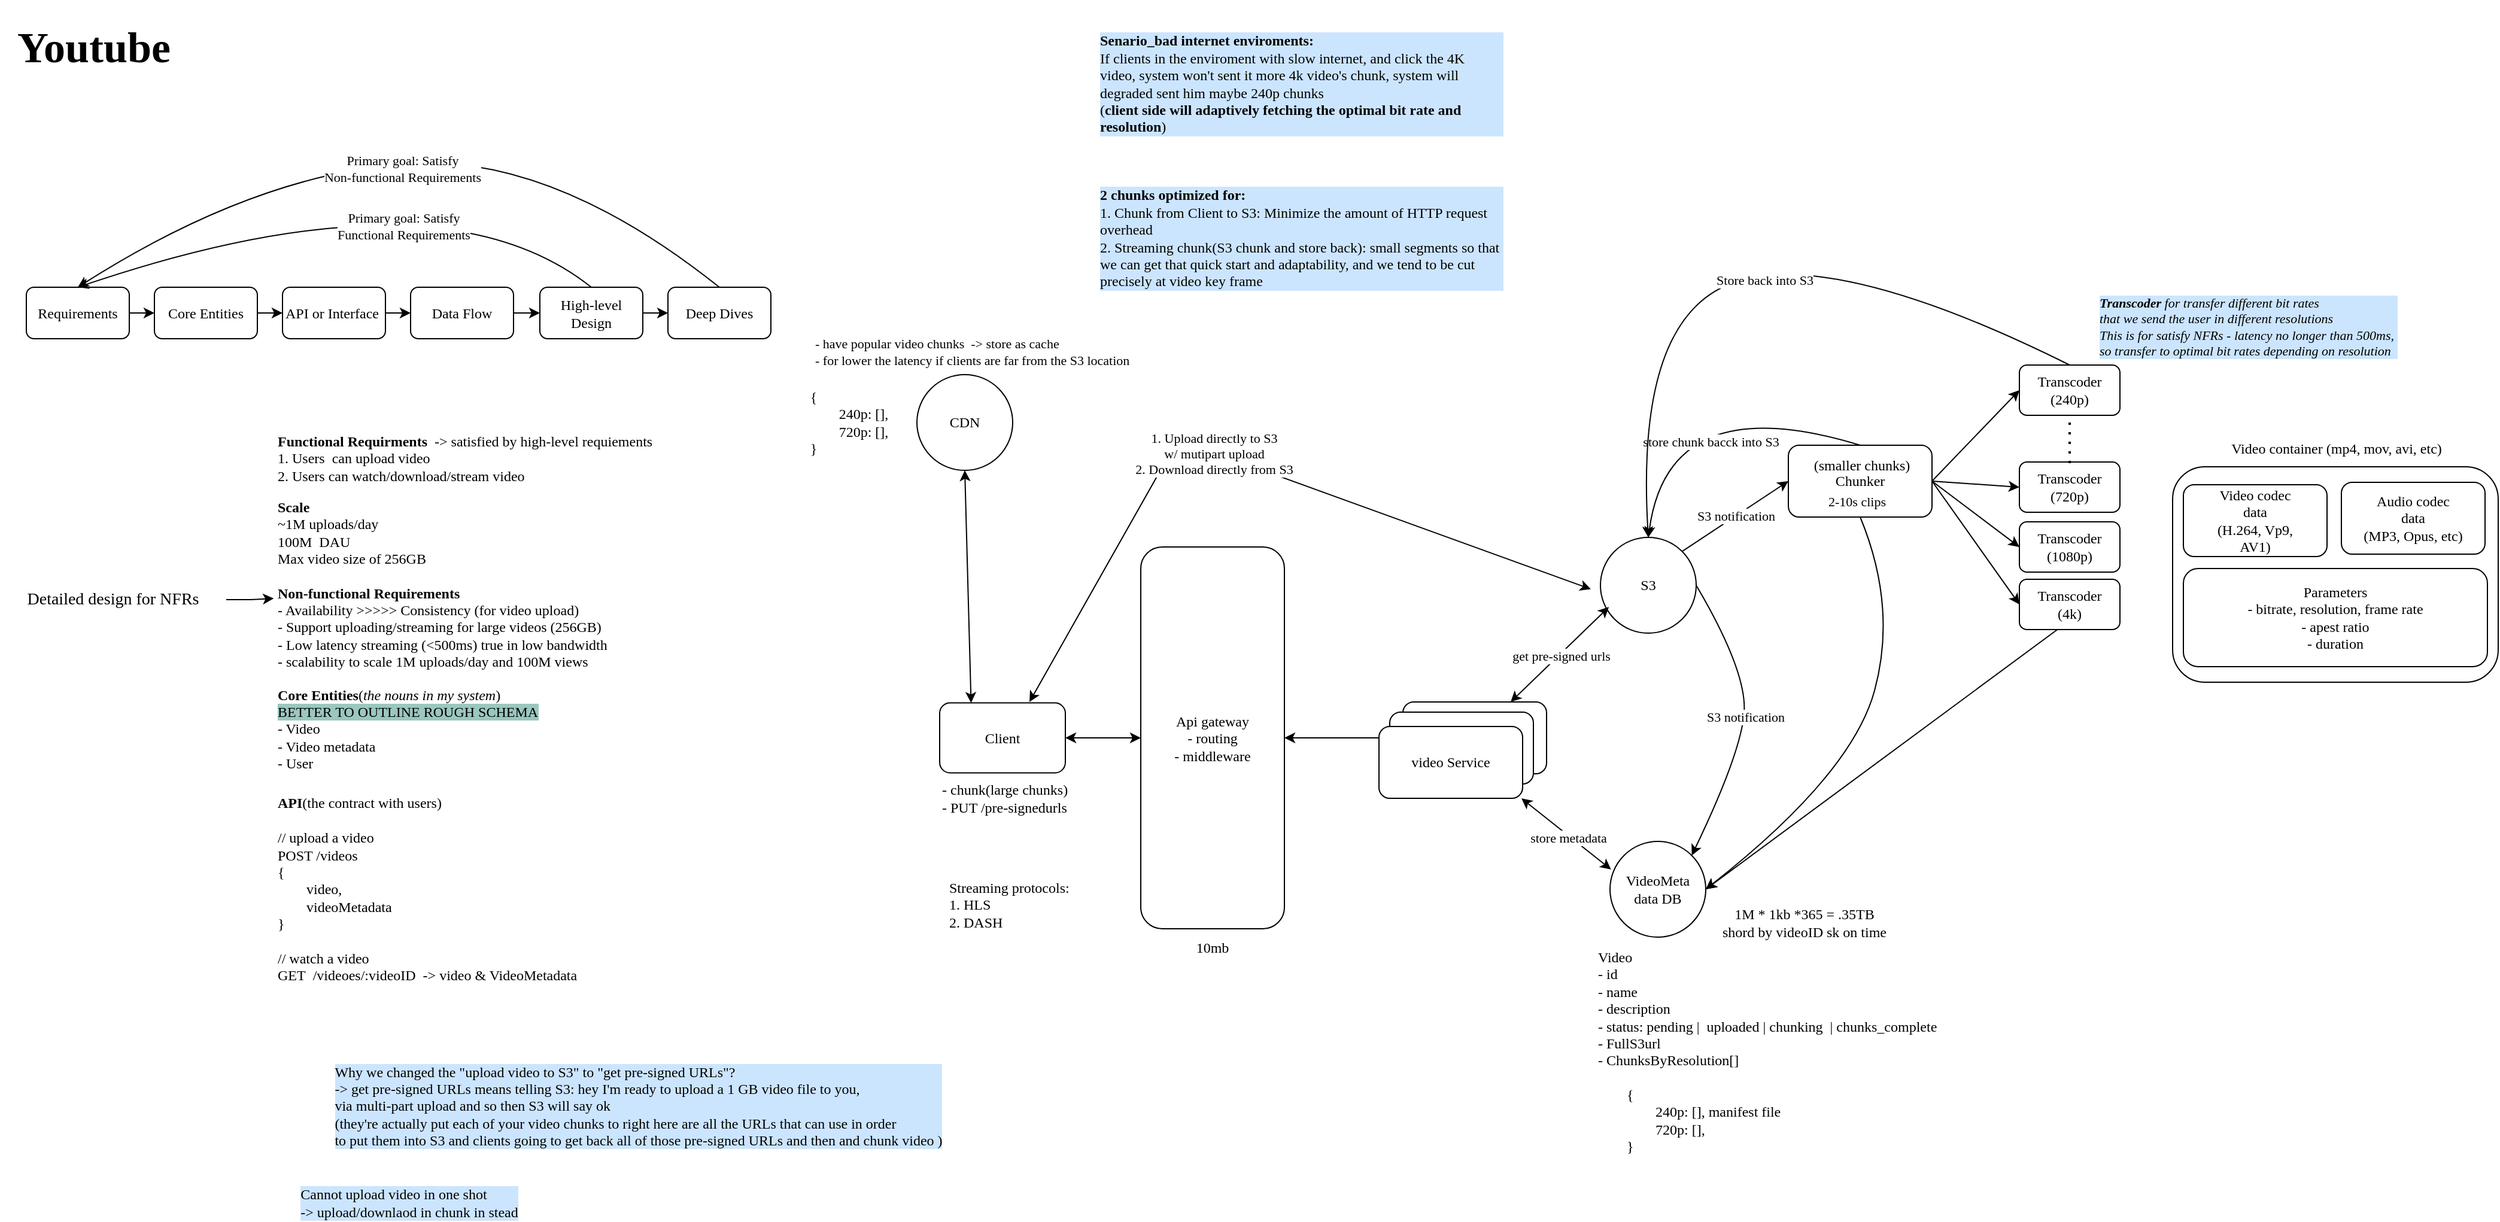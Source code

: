 <mxfile version="26.1.3">
  <diagram name="第 1 页" id="mNpb9smKbutXJM1IxSIa">
    <mxGraphModel dx="2736" dy="2244" grid="0" gridSize="10" guides="1" tooltips="1" connect="1" arrows="1" fold="1" page="1" pageScale="1" pageWidth="827" pageHeight="1169" math="0" shadow="0">
      <root>
        <mxCell id="0" />
        <mxCell id="1" parent="0" />
        <mxCell id="2z8Zo3TBHNO3D_dxmZJX-3" value="&lt;b&gt;Functional Requirments&amp;nbsp;&lt;/b&gt; -&amp;gt; satisfied by high-level requiements&lt;div&gt;1. Users&amp;nbsp; can upload video&lt;/div&gt;&lt;div&gt;2. Users can watch/download/stream video&lt;/div&gt;" style="text;html=1;align=left;verticalAlign=middle;resizable=0;points=[];autosize=1;strokeColor=none;fillColor=none;fontFamily=Comic Sans MS;" vertex="1" parent="1">
          <mxGeometry x="-232" y="16" width="370" height="55" as="geometry" />
        </mxCell>
        <mxCell id="2z8Zo3TBHNO3D_dxmZJX-4" value="&lt;div style=&quot;&quot;&gt;&lt;span style=&quot;background-color: transparent; color: light-dark(rgb(0, 0, 0), rgb(255, 255, 255));&quot;&gt;&lt;b&gt;Scale&lt;/b&gt;&lt;/span&gt;&lt;/div&gt;&lt;div style=&quot;&quot;&gt;~1M uploads/day&lt;/div&gt;&lt;div style=&quot;&quot;&gt;100M&amp;nbsp; DAU&lt;/div&gt;&lt;div&gt;Max video size of 256GB&lt;/div&gt;" style="text;html=1;align=left;verticalAlign=middle;resizable=0;points=[];autosize=1;strokeColor=none;fillColor=none;fontFamily=Comic Sans MS;" vertex="1" parent="1">
          <mxGeometry x="-232" y="71" width="158" height="70" as="geometry" />
        </mxCell>
        <mxCell id="2z8Zo3TBHNO3D_dxmZJX-5" value="&lt;b&gt;Non-functional Requirements&lt;/b&gt;&lt;div&gt;- Availability &amp;gt;&amp;gt;&amp;gt;&amp;gt;&amp;gt; Consistency (for video upload)&lt;/div&gt;&lt;div&gt;- Support uploading/streaming for large videos (256GB)&lt;/div&gt;&lt;div&gt;- Low latency streaming (&amp;lt;500ms) true in low bandwidth&lt;/div&gt;&lt;div&gt;- scalability to scale 1M uploads/day and 100M views&lt;/div&gt;" style="text;html=1;align=left;verticalAlign=middle;resizable=0;points=[];autosize=1;strokeColor=none;fillColor=none;fontFamily=Comic Sans MS;" vertex="1" parent="1">
          <mxGeometry x="-232" y="143" width="330" height="84" as="geometry" />
        </mxCell>
        <mxCell id="2z8Zo3TBHNO3D_dxmZJX-6" value="&lt;b&gt;Core Entities&lt;/b&gt;(&lt;i&gt;the nouns in my system&lt;/i&gt;)&lt;div&gt;&lt;div&gt;&lt;span style=&quot;background-color: rgb(154, 199, 191);&quot;&gt;BETTER TO OUTLINE ROUGH SCHEMA&lt;/span&gt;&lt;br&gt;&lt;div&gt;- Video&lt;/div&gt;&lt;div&gt;- Video metadata&lt;/div&gt;&lt;div&gt;- User&lt;/div&gt;&lt;/div&gt;&lt;/div&gt;" style="text;html=1;align=left;verticalAlign=middle;resizable=0;points=[];autosize=1;strokeColor=none;fillColor=none;fontFamily=Comic Sans MS;" vertex="1" parent="1">
          <mxGeometry x="-232" y="228" width="248" height="84" as="geometry" />
        </mxCell>
        <mxCell id="2z8Zo3TBHNO3D_dxmZJX-7" value="&lt;b&gt;API&lt;/b&gt;(the contract with users)&lt;div&gt;&lt;br&gt;&lt;/div&gt;&lt;div&gt;// upload a video&lt;/div&gt;&lt;div&gt;POST /videos&lt;/div&gt;&lt;div&gt;{&lt;/div&gt;&lt;div style=&quot;&quot;&gt;&lt;span style=&quot;white-space: pre;&quot;&gt;&#x9;&lt;/span&gt;video,&lt;/div&gt;&lt;div style=&quot;&quot;&gt;&lt;span style=&quot;white-space: pre;&quot;&gt;&#x9;&lt;/span&gt;videoMetadata&lt;/div&gt;&lt;div&gt;}&lt;/div&gt;&lt;div&gt;&lt;br&gt;&lt;/div&gt;&lt;div&gt;// watch a video&lt;/div&gt;&lt;div&gt;GET&amp;nbsp; /videoes/:videoID&amp;nbsp; -&amp;gt; video &amp;amp; VideoMetadata&lt;/div&gt;" style="text;html=1;align=left;verticalAlign=middle;resizable=0;points=[];autosize=1;strokeColor=none;fillColor=none;fontFamily=Comic Sans MS;" vertex="1" parent="1">
          <mxGeometry x="-232" y="319" width="300" height="170" as="geometry" />
        </mxCell>
        <mxCell id="2z8Zo3TBHNO3D_dxmZJX-8" value="Client" style="rounded=1;whiteSpace=wrap;html=1;fontFamily=Comic Sans MS;" vertex="1" parent="1">
          <mxGeometry x="323" y="248.25" width="105" height="58.5" as="geometry" />
        </mxCell>
        <mxCell id="2z8Zo3TBHNO3D_dxmZJX-9" value="Api gateway&lt;div&gt;- routing&lt;/div&gt;&lt;div&gt;- middleware&lt;/div&gt;" style="rounded=1;whiteSpace=wrap;html=1;fontFamily=Comic Sans MS;" vertex="1" parent="1">
          <mxGeometry x="491" y="118" width="120" height="319" as="geometry" />
        </mxCell>
        <mxCell id="2z8Zo3TBHNO3D_dxmZJX-10" value="video Service" style="rounded=1;whiteSpace=wrap;html=1;fontFamily=Comic Sans MS;" vertex="1" parent="1">
          <mxGeometry x="710" y="247.5" width="120" height="60" as="geometry" />
        </mxCell>
        <mxCell id="2z8Zo3TBHNO3D_dxmZJX-12" value="VideoMeta&lt;div&gt;data DB&lt;/div&gt;" style="ellipse;whiteSpace=wrap;html=1;fontFamily=Comic Sans MS;" vertex="1" parent="1">
          <mxGeometry x="883" y="364" width="80" height="80" as="geometry" />
        </mxCell>
        <mxCell id="2z8Zo3TBHNO3D_dxmZJX-13" value="S3" style="ellipse;whiteSpace=wrap;html=1;fontFamily=Comic Sans MS;" vertex="1" parent="1">
          <mxGeometry x="875" y="110" width="80" height="80" as="geometry" />
        </mxCell>
        <mxCell id="2z8Zo3TBHNO3D_dxmZJX-15" value="" style="endArrow=classic;startArrow=classic;html=1;rounded=0;entryX=0.088;entryY=0.727;entryDx=0;entryDy=0;entryPerimeter=0;exitX=0.75;exitY=0;exitDx=0;exitDy=0;fontFamily=Comic Sans MS;" edge="1" parent="1" source="2z8Zo3TBHNO3D_dxmZJX-10" target="2z8Zo3TBHNO3D_dxmZJX-13">
          <mxGeometry width="50" height="50" relative="1" as="geometry">
            <mxPoint x="820" y="229" as="sourcePoint" />
            <mxPoint x="870" y="179" as="targetPoint" />
          </mxGeometry>
        </mxCell>
        <mxCell id="2z8Zo3TBHNO3D_dxmZJX-16" value="get pre-signed urls" style="edgeLabel;html=1;align=center;verticalAlign=middle;resizable=0;points=[];fontFamily=Comic Sans MS;" vertex="1" connectable="0" parent="2z8Zo3TBHNO3D_dxmZJX-15">
          <mxGeometry x="-0.009" y="-1" relative="1" as="geometry">
            <mxPoint as="offset" />
          </mxGeometry>
        </mxCell>
        <mxCell id="2z8Zo3TBHNO3D_dxmZJX-21" value="" style="endArrow=classic;startArrow=classic;html=1;rounded=0;entryX=0;entryY=0.5;entryDx=0;entryDy=0;exitX=1;exitY=0.5;exitDx=0;exitDy=0;fontFamily=Comic Sans MS;" edge="1" parent="1" source="2z8Zo3TBHNO3D_dxmZJX-8" target="2z8Zo3TBHNO3D_dxmZJX-9">
          <mxGeometry width="50" height="50" relative="1" as="geometry">
            <mxPoint x="451" y="277" as="sourcePoint" />
            <mxPoint x="501" y="227" as="targetPoint" />
          </mxGeometry>
        </mxCell>
        <mxCell id="2z8Zo3TBHNO3D_dxmZJX-23" value="10mb" style="text;html=1;align=center;verticalAlign=middle;whiteSpace=wrap;rounded=0;fontFamily=Comic Sans MS;" vertex="1" parent="1">
          <mxGeometry x="521" y="438" width="60" height="30" as="geometry" />
        </mxCell>
        <mxCell id="2z8Zo3TBHNO3D_dxmZJX-24" value="" style="endArrow=classic;startArrow=classic;html=1;rounded=0;exitX=1;exitY=0.5;exitDx=0;exitDy=0;entryX=0;entryY=0.5;entryDx=0;entryDy=0;fontFamily=Comic Sans MS;" edge="1" parent="1" source="2z8Zo3TBHNO3D_dxmZJX-9" target="2z8Zo3TBHNO3D_dxmZJX-10">
          <mxGeometry width="50" height="50" relative="1" as="geometry">
            <mxPoint x="612" y="312" as="sourcePoint" />
            <mxPoint x="662" y="262" as="targetPoint" />
          </mxGeometry>
        </mxCell>
        <mxCell id="2z8Zo3TBHNO3D_dxmZJX-27" value="&lt;div style=&quot;text-align: left;&quot;&gt;&lt;span style=&quot;color: light-dark(rgb(0, 0, 0), rgb(255, 255, 255));&quot;&gt;Why we changed the &quot;upload video to S3&quot; to &quot;get pre-signed URLs&quot;?&lt;/span&gt;&lt;/div&gt;&lt;div style=&quot;text-align: left;&quot;&gt;&lt;span style=&quot;color: light-dark(rgb(0, 0, 0), rgb(255, 255, 255));&quot;&gt;-&amp;gt; get pre-signed URLs means telling S3: hey I&#39;m ready to upload a 1 GB video file to you,&amp;nbsp;&lt;/span&gt;&lt;/div&gt;&lt;div style=&quot;text-align: left;&quot;&gt;&lt;span style=&quot;color: light-dark(rgb(0, 0, 0), rgb(255, 255, 255));&quot;&gt;via multi-part upload and so then S3 will say ok&lt;/span&gt;&lt;/div&gt;&lt;div style=&quot;text-align: left;&quot;&gt;&lt;span style=&quot;color: light-dark(rgb(0, 0, 0), rgb(255, 255, 255));&quot;&gt;(they&#39;re actually put each of your video chunks to right here are all the URLs that can use in order&lt;/span&gt;&lt;/div&gt;&lt;div style=&quot;text-align: left;&quot;&gt;&lt;span style=&quot;color: light-dark(rgb(0, 0, 0), rgb(255, 255, 255));&quot;&gt;to put them into S3 and clients going to get back all of those pre-signed URLs and then and chunk video )&lt;/span&gt;&lt;/div&gt;" style="text;html=1;align=center;verticalAlign=middle;resizable=0;points=[];autosize=1;strokeColor=none;fillColor=none;fontFamily=Comic Sans MS;labelBackgroundColor=#CCE5FF;" vertex="1" parent="1">
          <mxGeometry x="-232" y="543" width="606" height="84" as="geometry" />
        </mxCell>
        <mxCell id="2z8Zo3TBHNO3D_dxmZJX-35" value="- chunk(large chunks)&lt;div&gt;- PUT /pre-signedurls&lt;/div&gt;" style="text;html=1;align=left;verticalAlign=middle;resizable=0;points=[];autosize=1;strokeColor=none;fillColor=none;fontFamily=Comic Sans MS;" vertex="1" parent="1">
          <mxGeometry x="323" y="307.5" width="140" height="41" as="geometry" />
        </mxCell>
        <mxCell id="2z8Zo3TBHNO3D_dxmZJX-37" value="Video&lt;div&gt;- id&lt;/div&gt;&lt;div&gt;- name&lt;/div&gt;&lt;div&gt;- description&lt;/div&gt;&lt;div&gt;- status: pending |&amp;nbsp; uploaded | chunking&amp;nbsp; | chunks_complete&lt;/div&gt;&lt;div&gt;- FullS3url&lt;/div&gt;&lt;div&gt;- ChunksByResolution[]&lt;/div&gt;&lt;div&gt;&lt;br&gt;&lt;/div&gt;&lt;div&gt;&lt;div&gt;&lt;span style=&quot;white-space-collapse: preserve;&quot;&gt;&#x9;&lt;/span&gt;{&lt;/div&gt;&lt;div&gt;&lt;span style=&quot;white-space-collapse: preserve;&quot;&gt;&#x9;&lt;/span&gt;&lt;span style=&quot;white-space-collapse: preserve;&quot;&gt;&#x9;&lt;/span&gt;240p: [], manifest file&lt;br&gt;&lt;/div&gt;&lt;div&gt;&lt;span style=&quot;white-space-collapse: preserve;&quot;&gt;&#x9;&lt;/span&gt;&lt;span style=&quot;white-space-collapse: preserve;&quot;&gt;&#x9;&lt;/span&gt;720p: [],&lt;br&gt;&lt;/div&gt;&lt;div&gt;&lt;span style=&quot;white-space-collapse: preserve;&quot;&gt;&#x9;&lt;/span&gt;}&lt;/div&gt;&lt;/div&gt;&lt;div&gt;&lt;span style=&quot;color: rgba(0, 0, 0, 0); font-family: monospace; font-size: 0px;&quot;&gt;%3CmxGraphModel%3E%3Croot%3E%3CmxCell%20id%3D%220%22%2F%3E%3CmxCell%20id%3D%221%22%20parent%3D%220%22%2F%3E%3CmxCell%20id%3D%222%22%20value%3D%22%26lt%3Bdiv%20style%3D%26quot%3Bfont-family%3A%20%26amp%3Bquot%3BComic%20Sans%20MS%26amp%3Bquot%3B%3B%20text-align%3A%20left%3B%26quot%3B%26gt%3B%26lt%3Bspan%20style%3D%26quot%3Bwhite-space-collapse%3A%20preserve%3B%26quot%3B%26gt%3B%26%239%3B%26lt%3B%2Fspan%26gt%3B%7B%26lt%3B%2Fdiv%26gt%3B%26lt%3Bdiv%20style%3D%26quot%3Bfont-family%3A%20%26amp%3Bquot%3BComic%20Sans%20MS%26amp%3Bquot%3B%3B%20text-align%3A%20left%3B%26quot%3B%26gt%3B%26lt%3Bspan%20style%3D%26quot%3Bwhite-space-collapse%3A%20preserve%3B%26quot%3B%26gt%3B%26%239%3B%26lt%3B%2Fspan%26gt%3B%26lt%3Bspan%20style%3D%26quot%3Bwhite-space-collapse%3A%20preserve%3B%26quot%3B%26gt%3B%26%239%3B%26lt%3B%2Fspan%26gt%3B240p%3A%20%5B%5D%2C%26lt%3Bbr%26gt%3B%26lt%3B%2Fdiv%26gt%3B%26lt%3Bdiv%20style%3D%26quot%3Bfont-family%3A%20%26amp%3Bquot%3BComic%20Sans%20MS%26amp%3Bquot%3B%3B%20text-align%3A%20left%3B%26quot%3B%26gt%3B%26lt%3Bspan%20style%3D%26quot%3Bwhite-space-collapse%3A%20preserve%3B%26quot%3B%26gt%3B%26%239%3B%26lt%3B%2Fspan%26gt%3B%26lt%3Bspan%20style%3D%26quot%3Bwhite-space-collapse%3A%20preserve%3B%26quot%3B%26gt%3B%26%239%3B%26lt%3B%2Fspan%26gt%3B720p%3A%20%5B%5D%2C%26lt%3Bbr%26gt%3B%26lt%3B%2Fdiv%26gt%3B%26lt%3Bdiv%20style%3D%26quot%3Bfont-family%3A%20%26amp%3Bquot%3BComic%20Sans%20MS%26amp%3Bquot%3B%3B%20text-align%3A%20left%3B%26quot%3B%26gt%3B%26lt%3Bspan%20style%3D%26quot%3Bwhite-space-collapse%3A%20preserve%3B%26quot%3B%26gt%3B%26%239%3B%26lt%3B%2Fspan%26gt%3B%7D%26lt%3B%2Fdiv%26gt%3B%22%20style%3D%22text%3Bhtml%3D1%3Balign%3Dcenter%3BverticalAlign%3Dmiddle%3Bresizable%3D0%3Bpoints%3D%5B%5D%3Bautosize%3D1%3BstrokeColor%3Dnone%3BfillColor%3Dnone%3B%22%20vertex%3D%221%22%20parent%3D%221%22%3E%3CmxGeometry%20x%3D%22173%22%20y%3D%22-21%22%20width%3D%22123%22%20height%3D%2270%22%20as%3D%22geometry%22%2F%3E%3C%2FmxCell%3E%3C%2Froot%3E%3C%2FmxGraphModel%3E&lt;/span&gt;&lt;/div&gt;" style="text;html=1;align=left;verticalAlign=middle;resizable=0;points=[];autosize=1;strokeColor=none;fillColor=none;fontFamily=Comic Sans MS;" vertex="1" parent="1">
          <mxGeometry x="871" y="447" width="348" height="199" as="geometry" />
        </mxCell>
        <mxCell id="2z8Zo3TBHNO3D_dxmZJX-39" value="" style="curved=1;endArrow=classic;html=1;rounded=0;exitX=1;exitY=0.5;exitDx=0;exitDy=0;entryX=1;entryY=0;entryDx=0;entryDy=0;" edge="1" parent="1" source="2z8Zo3TBHNO3D_dxmZJX-13" target="2z8Zo3TBHNO3D_dxmZJX-12">
          <mxGeometry width="50" height="50" relative="1" as="geometry">
            <mxPoint x="982" y="261" as="sourcePoint" />
            <mxPoint x="1032" y="211" as="targetPoint" />
            <Array as="points">
              <mxPoint x="998" y="223" />
              <mxPoint x="992" y="291" />
            </Array>
          </mxGeometry>
        </mxCell>
        <mxCell id="2z8Zo3TBHNO3D_dxmZJX-41" value="S3 notification" style="edgeLabel;html=1;align=center;verticalAlign=middle;resizable=0;points=[];fontFamily=Comic Sans MS;" vertex="1" connectable="0" parent="2z8Zo3TBHNO3D_dxmZJX-39">
          <mxGeometry x="-0.096" relative="1" as="geometry">
            <mxPoint y="10" as="offset" />
          </mxGeometry>
        </mxCell>
        <mxCell id="2z8Zo3TBHNO3D_dxmZJX-43" value="" style="endArrow=classic;startArrow=classic;html=1;rounded=0;exitX=0.5;exitY=0;exitDx=0;exitDy=0;entryX=0;entryY=0.5;entryDx=0;entryDy=0;" edge="1" parent="1">
          <mxGeometry width="50" height="50" relative="1" as="geometry">
            <mxPoint x="398" y="247.5" as="sourcePoint" />
            <mxPoint x="867.0" y="153.25" as="targetPoint" />
            <Array as="points">
              <mxPoint x="522" y="28.25" />
            </Array>
          </mxGeometry>
        </mxCell>
        <mxCell id="2z8Zo3TBHNO3D_dxmZJX-44" value="&lt;span style=&quot;font-family: &amp;quot;Comic Sans MS&amp;quot;;&quot;&gt;1. Upload directly to S3&lt;/span&gt;&lt;div style=&quot;font-family: &amp;quot;Comic Sans MS&amp;quot;;&quot;&gt;w/ mutipart upload&lt;/div&gt;&lt;div style=&quot;font-family: &amp;quot;Comic Sans MS&amp;quot;;&quot;&gt;2. Download directly from S3&lt;/div&gt;" style="edgeLabel;html=1;align=center;verticalAlign=middle;resizable=0;points=[];" vertex="1" connectable="0" parent="2z8Zo3TBHNO3D_dxmZJX-43">
          <mxGeometry x="-0.511" y="-1" relative="1" as="geometry">
            <mxPoint x="78" y="-76" as="offset" />
          </mxGeometry>
        </mxCell>
        <mxCell id="2z8Zo3TBHNO3D_dxmZJX-45" value="Chunker" style="rounded=1;whiteSpace=wrap;html=1;fontFamily=Comic Sans MS;" vertex="1" parent="1">
          <mxGeometry x="1032" y="33" width="120" height="60" as="geometry" />
        </mxCell>
        <mxCell id="2z8Zo3TBHNO3D_dxmZJX-48" value="" style="endArrow=classic;html=1;rounded=0;exitX=1;exitY=0;exitDx=0;exitDy=0;entryX=0;entryY=0.5;entryDx=0;entryDy=0;" edge="1" parent="1" source="2z8Zo3TBHNO3D_dxmZJX-13" target="2z8Zo3TBHNO3D_dxmZJX-45">
          <mxGeometry width="50" height="50" relative="1" as="geometry">
            <mxPoint x="955" y="103" as="sourcePoint" />
            <mxPoint x="1005" y="53" as="targetPoint" />
          </mxGeometry>
        </mxCell>
        <mxCell id="2z8Zo3TBHNO3D_dxmZJX-49" value="S3 notification" style="edgeLabel;html=1;align=center;verticalAlign=middle;resizable=0;points=[];fontFamily=Comic Sans MS;" vertex="1" connectable="0" parent="2z8Zo3TBHNO3D_dxmZJX-48">
          <mxGeometry x="0.005" relative="1" as="geometry">
            <mxPoint as="offset" />
          </mxGeometry>
        </mxCell>
        <mxCell id="2z8Zo3TBHNO3D_dxmZJX-51" value="" style="curved=1;endArrow=classic;html=1;rounded=0;exitX=0.5;exitY=0;exitDx=0;exitDy=0;entryX=0.5;entryY=0;entryDx=0;entryDy=0;" edge="1" parent="1" source="2z8Zo3TBHNO3D_dxmZJX-45" target="2z8Zo3TBHNO3D_dxmZJX-13">
          <mxGeometry width="50" height="50" relative="1" as="geometry">
            <mxPoint x="909" y="66" as="sourcePoint" />
            <mxPoint x="959" y="16" as="targetPoint" />
            <Array as="points">
              <mxPoint x="932" y="-16" />
            </Array>
          </mxGeometry>
        </mxCell>
        <mxCell id="2z8Zo3TBHNO3D_dxmZJX-53" value="store chunk bacck into S3" style="edgeLabel;html=1;align=center;verticalAlign=middle;resizable=0;points=[];fontFamily=Comic Sans MS;" vertex="1" connectable="0" parent="2z8Zo3TBHNO3D_dxmZJX-51">
          <mxGeometry x="-0.181" y="33" relative="1" as="geometry">
            <mxPoint as="offset" />
          </mxGeometry>
        </mxCell>
        <mxCell id="2z8Zo3TBHNO3D_dxmZJX-54" value="" style="curved=1;endArrow=classic;html=1;rounded=0;exitX=0.5;exitY=1;exitDx=0;exitDy=0;entryX=1;entryY=0.5;entryDx=0;entryDy=0;" edge="1" parent="1" source="2z8Zo3TBHNO3D_dxmZJX-45" target="2z8Zo3TBHNO3D_dxmZJX-12">
          <mxGeometry width="50" height="50" relative="1" as="geometry">
            <mxPoint x="1075" y="232" as="sourcePoint" />
            <mxPoint x="1125" y="182" as="targetPoint" />
            <Array as="points">
              <mxPoint x="1123" y="168" />
              <mxPoint x="1085" y="308" />
            </Array>
          </mxGeometry>
        </mxCell>
        <mxCell id="2z8Zo3TBHNO3D_dxmZJX-56" value="2-10s clips" style="edgeLabel;html=1;align=center;verticalAlign=middle;resizable=0;points=[];fontFamily=Comic Sans MS;" vertex="1" connectable="0" parent="2z8Zo3TBHNO3D_dxmZJX-54">
          <mxGeometry x="-0.944" y="-2" relative="1" as="geometry">
            <mxPoint x="-5" y="-24" as="offset" />
          </mxGeometry>
        </mxCell>
        <mxCell id="2z8Zo3TBHNO3D_dxmZJX-63" value="" style="group;fontFamily=Comic Sans MS;" vertex="1" connectable="0" parent="1">
          <mxGeometry x="1353" y="21" width="272" height="210" as="geometry" />
        </mxCell>
        <mxCell id="2z8Zo3TBHNO3D_dxmZJX-61" value="" style="group;fontFamily=Comic Sans MS;" vertex="1" connectable="0" parent="2z8Zo3TBHNO3D_dxmZJX-63">
          <mxGeometry y="30" width="272" height="180" as="geometry" />
        </mxCell>
        <mxCell id="2z8Zo3TBHNO3D_dxmZJX-57" value="" style="rounded=1;whiteSpace=wrap;html=1;fontFamily=Comic Sans MS;" vertex="1" parent="2z8Zo3TBHNO3D_dxmZJX-61">
          <mxGeometry width="272" height="180" as="geometry" />
        </mxCell>
        <mxCell id="2z8Zo3TBHNO3D_dxmZJX-58" value="Video codec&lt;div&gt;data&lt;/div&gt;&lt;div&gt;(H.264, Vp9,&lt;/div&gt;&lt;div&gt;AV1)&lt;/div&gt;" style="rounded=1;whiteSpace=wrap;html=1;fontFamily=Comic Sans MS;" vertex="1" parent="2z8Zo3TBHNO3D_dxmZJX-61">
          <mxGeometry x="9" y="15" width="120" height="60" as="geometry" />
        </mxCell>
        <mxCell id="2z8Zo3TBHNO3D_dxmZJX-59" value="Audio codec&lt;div&gt;data&lt;/div&gt;&lt;div&gt;(MP3, Opus, etc&lt;span style=&quot;background-color: transparent; color: light-dark(rgb(0, 0, 0), rgb(255, 255, 255));&quot;&gt;)&lt;/span&gt;&lt;/div&gt;" style="rounded=1;whiteSpace=wrap;html=1;fontFamily=Comic Sans MS;" vertex="1" parent="2z8Zo3TBHNO3D_dxmZJX-61">
          <mxGeometry x="141" y="13" width="120" height="60" as="geometry" />
        </mxCell>
        <mxCell id="2z8Zo3TBHNO3D_dxmZJX-60" value="Parameters&lt;div&gt;- bitrate, resolution, frame rate&lt;/div&gt;&lt;div&gt;- apest ratio&lt;/div&gt;&lt;div&gt;- duration&lt;/div&gt;" style="rounded=1;whiteSpace=wrap;html=1;fontFamily=Comic Sans MS;" vertex="1" parent="2z8Zo3TBHNO3D_dxmZJX-61">
          <mxGeometry x="9" y="85" width="254" height="82" as="geometry" />
        </mxCell>
        <mxCell id="2z8Zo3TBHNO3D_dxmZJX-62" value="Video container (mp4, mov, avi, etc)" style="text;html=1;align=center;verticalAlign=middle;whiteSpace=wrap;rounded=0;fontFamily=Comic Sans MS;" vertex="1" parent="2z8Zo3TBHNO3D_dxmZJX-63">
          <mxGeometry x="2" width="270" height="30" as="geometry" />
        </mxCell>
        <mxCell id="2z8Zo3TBHNO3D_dxmZJX-71" value="" style="group" vertex="1" connectable="0" parent="1">
          <mxGeometry x="1225" y="-34" width="84" height="221" as="geometry" />
        </mxCell>
        <mxCell id="2z8Zo3TBHNO3D_dxmZJX-64" value="Transcoder&lt;div&gt;(4k)&lt;/div&gt;" style="rounded=1;whiteSpace=wrap;html=1;fontFamily=Comic Sans MS;" vertex="1" parent="2z8Zo3TBHNO3D_dxmZJX-71">
          <mxGeometry y="179" width="84" height="42" as="geometry" />
        </mxCell>
        <mxCell id="2z8Zo3TBHNO3D_dxmZJX-65" value="Transcoder&lt;div&gt;(1080p)&lt;/div&gt;" style="rounded=1;whiteSpace=wrap;html=1;fontFamily=Comic Sans MS;" vertex="1" parent="2z8Zo3TBHNO3D_dxmZJX-71">
          <mxGeometry y="131" width="84" height="42" as="geometry" />
        </mxCell>
        <mxCell id="2z8Zo3TBHNO3D_dxmZJX-66" value="Transcoder&lt;div&gt;(720p)&lt;/div&gt;" style="rounded=1;whiteSpace=wrap;html=1;fontFamily=Comic Sans MS;" vertex="1" parent="2z8Zo3TBHNO3D_dxmZJX-71">
          <mxGeometry y="81" width="84" height="42" as="geometry" />
        </mxCell>
        <mxCell id="2z8Zo3TBHNO3D_dxmZJX-68" value="" style="endArrow=none;dashed=1;html=1;dashPattern=1 3;strokeWidth=2;rounded=0;exitX=0.5;exitY=0;exitDx=0;exitDy=0;" edge="1" parent="2z8Zo3TBHNO3D_dxmZJX-71">
          <mxGeometry width="50" height="50" relative="1" as="geometry">
            <mxPoint x="42" y="82" as="sourcePoint" />
            <mxPoint x="42" y="43" as="targetPoint" />
          </mxGeometry>
        </mxCell>
        <mxCell id="2z8Zo3TBHNO3D_dxmZJX-70" value="Transcoder&lt;div&gt;(240p)&lt;/div&gt;" style="rounded=1;whiteSpace=wrap;html=1;fontFamily=Comic Sans MS;" vertex="1" parent="2z8Zo3TBHNO3D_dxmZJX-71">
          <mxGeometry width="84" height="42" as="geometry" />
        </mxCell>
        <mxCell id="2z8Zo3TBHNO3D_dxmZJX-73" value="" style="endArrow=classic;html=1;rounded=0;exitX=1;exitY=0.5;exitDx=0;exitDy=0;entryX=0;entryY=0.5;entryDx=0;entryDy=0;" edge="1" parent="1" source="2z8Zo3TBHNO3D_dxmZJX-45" target="2z8Zo3TBHNO3D_dxmZJX-65">
          <mxGeometry width="50" height="50" relative="1" as="geometry">
            <mxPoint x="1156" y="182" as="sourcePoint" />
            <mxPoint x="1206" y="132" as="targetPoint" />
          </mxGeometry>
        </mxCell>
        <mxCell id="2z8Zo3TBHNO3D_dxmZJX-74" value="" style="endArrow=classic;html=1;rounded=0;entryX=0;entryY=0.5;entryDx=0;entryDy=0;exitX=1;exitY=0.5;exitDx=0;exitDy=0;" edge="1" parent="1" source="2z8Zo3TBHNO3D_dxmZJX-45" target="2z8Zo3TBHNO3D_dxmZJX-70">
          <mxGeometry width="50" height="50" relative="1" as="geometry">
            <mxPoint x="1161" y="36" as="sourcePoint" />
            <mxPoint x="1211" y="-14" as="targetPoint" />
          </mxGeometry>
        </mxCell>
        <mxCell id="2z8Zo3TBHNO3D_dxmZJX-75" value="" style="endArrow=classic;html=1;rounded=0;exitX=1;exitY=0.5;exitDx=0;exitDy=0;entryX=0;entryY=0.5;entryDx=0;entryDy=0;" edge="1" parent="1" source="2z8Zo3TBHNO3D_dxmZJX-45" target="2z8Zo3TBHNO3D_dxmZJX-66">
          <mxGeometry width="50" height="50" relative="1" as="geometry">
            <mxPoint x="1175" y="151" as="sourcePoint" />
            <mxPoint x="1225" y="101" as="targetPoint" />
          </mxGeometry>
        </mxCell>
        <mxCell id="2z8Zo3TBHNO3D_dxmZJX-76" value="" style="endArrow=classic;html=1;rounded=0;exitX=1;exitY=0.5;exitDx=0;exitDy=0;entryX=0;entryY=0.5;entryDx=0;entryDy=0;" edge="1" parent="1" source="2z8Zo3TBHNO3D_dxmZJX-45" target="2z8Zo3TBHNO3D_dxmZJX-64">
          <mxGeometry width="50" height="50" relative="1" as="geometry">
            <mxPoint x="1140" y="193" as="sourcePoint" />
            <mxPoint x="1190" y="143" as="targetPoint" />
          </mxGeometry>
        </mxCell>
        <mxCell id="2z8Zo3TBHNO3D_dxmZJX-78" value="" style="endArrow=classic;html=1;rounded=0;entryX=1;entryY=0.5;entryDx=0;entryDy=0;exitX=0.374;exitY=1.006;exitDx=0;exitDy=0;exitPerimeter=0;" edge="1" parent="1" source="2z8Zo3TBHNO3D_dxmZJX-64" target="2z8Zo3TBHNO3D_dxmZJX-12">
          <mxGeometry width="50" height="50" relative="1" as="geometry">
            <mxPoint x="1244" y="217" as="sourcePoint" />
            <mxPoint x="1248" y="335" as="targetPoint" />
          </mxGeometry>
        </mxCell>
        <mxCell id="2z8Zo3TBHNO3D_dxmZJX-79" value="" style="curved=1;endArrow=classic;html=1;rounded=0;exitX=0.5;exitY=0;exitDx=0;exitDy=0;entryX=0.5;entryY=0;entryDx=0;entryDy=0;" edge="1" parent="1" source="2z8Zo3TBHNO3D_dxmZJX-70" target="2z8Zo3TBHNO3D_dxmZJX-13">
          <mxGeometry width="50" height="50" relative="1" as="geometry">
            <mxPoint x="1013" y="-81" as="sourcePoint" />
            <mxPoint x="1063" y="-131" as="targetPoint" />
            <Array as="points">
              <mxPoint x="1072" y="-131" />
              <mxPoint x="904" y="-76" />
            </Array>
          </mxGeometry>
        </mxCell>
        <mxCell id="2z8Zo3TBHNO3D_dxmZJX-81" value="Store back into S3" style="edgeLabel;html=1;align=center;verticalAlign=middle;resizable=0;points=[];fontFamily=Comic Sans MS;" vertex="1" connectable="0" parent="2z8Zo3TBHNO3D_dxmZJX-79">
          <mxGeometry x="-0.024" y="6" relative="1" as="geometry">
            <mxPoint as="offset" />
          </mxGeometry>
        </mxCell>
        <mxCell id="2z8Zo3TBHNO3D_dxmZJX-83" value="CDN" style="ellipse;whiteSpace=wrap;html=1;fontFamily=Comic Sans MS;" vertex="1" parent="1">
          <mxGeometry x="304" y="-26" width="80" height="80" as="geometry" />
        </mxCell>
        <mxCell id="2z8Zo3TBHNO3D_dxmZJX-85" value="- have popular video chunks&amp;nbsp; -&amp;gt; store as cache&lt;div&gt;- for lower the latency if clients are far from the S3 location&lt;/div&gt;" style="text;html=1;align=left;verticalAlign=middle;resizable=0;points=[];autosize=1;strokeColor=none;fillColor=none;fontFamily=Comic Sans MS;fontSize=11;" vertex="1" parent="1">
          <mxGeometry x="217" y="-64" width="334" height="38" as="geometry" />
        </mxCell>
        <mxCell id="2z8Zo3TBHNO3D_dxmZJX-86" value="" style="endArrow=classic;startArrow=classic;html=1;rounded=0;exitX=0.25;exitY=0;exitDx=0;exitDy=0;entryX=0.5;entryY=1;entryDx=0;entryDy=0;" edge="1" parent="1" source="2z8Zo3TBHNO3D_dxmZJX-8" target="2z8Zo3TBHNO3D_dxmZJX-83">
          <mxGeometry width="50" height="50" relative="1" as="geometry">
            <mxPoint x="262" y="128" as="sourcePoint" />
            <mxPoint x="312" y="78" as="targetPoint" />
          </mxGeometry>
        </mxCell>
        <mxCell id="2z8Zo3TBHNO3D_dxmZJX-89" value="&lt;div style=&quot;font-family: &amp;quot;Comic Sans MS&amp;quot;; text-align: left;&quot;&gt;&lt;span style=&quot;white-space-collapse: preserve;&quot;&gt;&#x9;&lt;/span&gt;{&lt;/div&gt;&lt;div style=&quot;font-family: &amp;quot;Comic Sans MS&amp;quot;; text-align: left;&quot;&gt;&lt;span style=&quot;white-space-collapse: preserve;&quot;&gt;&#x9;&lt;/span&gt;&lt;span style=&quot;white-space-collapse: preserve;&quot;&gt;&#x9;&lt;/span&gt;240p: [],&lt;br&gt;&lt;/div&gt;&lt;div style=&quot;font-family: &amp;quot;Comic Sans MS&amp;quot;; text-align: left;&quot;&gt;&lt;span style=&quot;white-space-collapse: preserve;&quot;&gt;&#x9;&lt;/span&gt;&lt;span style=&quot;white-space-collapse: preserve;&quot;&gt;&#x9;&lt;/span&gt;720p: [],&lt;br&gt;&lt;/div&gt;&lt;div style=&quot;font-family: &amp;quot;Comic Sans MS&amp;quot;; text-align: left;&quot;&gt;&lt;span style=&quot;white-space-collapse: preserve;&quot;&gt;&#x9;&lt;/span&gt;}&lt;/div&gt;" style="text;html=1;align=center;verticalAlign=middle;resizable=0;points=[];autosize=1;strokeColor=none;fillColor=none;" vertex="1" parent="1">
          <mxGeometry x="173" y="-21" width="123" height="70" as="geometry" />
        </mxCell>
        <mxCell id="2z8Zo3TBHNO3D_dxmZJX-90" value="Streaming protocols:&lt;div&gt;1. HLS&lt;/div&gt;&lt;div&gt;2. DASH&lt;/div&gt;" style="text;html=1;align=left;verticalAlign=middle;whiteSpace=wrap;rounded=0;fontFamily=Comic Sans MS;" vertex="1" parent="1">
          <mxGeometry x="329" y="402" width="138" height="30" as="geometry" />
        </mxCell>
        <mxCell id="2z8Zo3TBHNO3D_dxmZJX-91" value="video Service" style="rounded=1;whiteSpace=wrap;html=1;fontFamily=Comic Sans MS;" vertex="1" parent="1">
          <mxGeometry x="699" y="256" width="120" height="60" as="geometry" />
        </mxCell>
        <mxCell id="2z8Zo3TBHNO3D_dxmZJX-92" value="video Service" style="rounded=1;whiteSpace=wrap;html=1;fontFamily=Comic Sans MS;" vertex="1" parent="1">
          <mxGeometry x="690" y="268" width="120" height="60" as="geometry" />
        </mxCell>
        <mxCell id="2z8Zo3TBHNO3D_dxmZJX-93" value="1M * 1kb *365 = .35TB&lt;div&gt;shord by videoID sk on time&lt;/div&gt;" style="text;html=1;align=center;verticalAlign=middle;whiteSpace=wrap;rounded=0;fontFamily=Comic Sans MS;" vertex="1" parent="1">
          <mxGeometry x="957.5" y="417" width="175" height="30" as="geometry" />
        </mxCell>
        <mxCell id="2z8Zo3TBHNO3D_dxmZJX-95" value="&lt;font style=&quot;font-size: 36px;&quot;&gt;Youtube&lt;/font&gt;" style="text;html=1;align=center;verticalAlign=middle;resizable=0;points=[];autosize=1;strokeColor=none;fillColor=none;fontStyle=1;fontFamily=Comic Sans MS;" vertex="1" parent="1">
          <mxGeometry x="-462" y="-327" width="155" height="55" as="geometry" />
        </mxCell>
        <mxCell id="2z8Zo3TBHNO3D_dxmZJX-99" value="&lt;font face=&quot;Comic Sans MS&quot; style=&quot;font-size: 14px;&quot;&gt;Detailed design for NFRs&lt;/font&gt;" style="text;html=1;align=center;verticalAlign=middle;whiteSpace=wrap;rounded=0;fontSize=13;" vertex="1" parent="1">
          <mxGeometry x="-462" y="147" width="189" height="30" as="geometry" />
        </mxCell>
        <mxCell id="2z8Zo3TBHNO3D_dxmZJX-104" style="edgeStyle=orthogonalEdgeStyle;rounded=0;orthogonalLoop=1;jettySize=auto;html=1;entryX=-0.004;entryY=0.215;entryDx=0;entryDy=0;entryPerimeter=0;" edge="1" parent="1" source="2z8Zo3TBHNO3D_dxmZJX-99" target="2z8Zo3TBHNO3D_dxmZJX-5">
          <mxGeometry relative="1" as="geometry" />
        </mxCell>
        <mxCell id="2z8Zo3TBHNO3D_dxmZJX-105" value="Requirements" style="rounded=1;whiteSpace=wrap;html=1;fontFamily=Comic Sans MS;" vertex="1" parent="1">
          <mxGeometry x="-440" y="-99" width="86" height="43" as="geometry" />
        </mxCell>
        <mxCell id="2z8Zo3TBHNO3D_dxmZJX-106" value="Core Entities" style="rounded=1;whiteSpace=wrap;html=1;fontFamily=Comic Sans MS;" vertex="1" parent="1">
          <mxGeometry x="-333" y="-99" width="86" height="43" as="geometry" />
        </mxCell>
        <mxCell id="2z8Zo3TBHNO3D_dxmZJX-109" value="API or Interface&amp;nbsp;" style="rounded=1;whiteSpace=wrap;html=1;fontFamily=Comic Sans MS;" vertex="1" parent="1">
          <mxGeometry x="-226" y="-99" width="86" height="43" as="geometry" />
        </mxCell>
        <mxCell id="2z8Zo3TBHNO3D_dxmZJX-110" value="Data Flow" style="rounded=1;whiteSpace=wrap;html=1;fontFamily=Comic Sans MS;" vertex="1" parent="1">
          <mxGeometry x="-119" y="-99" width="86" height="43" as="geometry" />
        </mxCell>
        <mxCell id="2z8Zo3TBHNO3D_dxmZJX-111" value="High-level&lt;div&gt;Design&lt;/div&gt;" style="rounded=1;whiteSpace=wrap;html=1;fontFamily=Comic Sans MS;" vertex="1" parent="1">
          <mxGeometry x="-11" y="-99" width="86" height="43" as="geometry" />
        </mxCell>
        <mxCell id="2z8Zo3TBHNO3D_dxmZJX-113" value="Deep Dives" style="rounded=1;whiteSpace=wrap;html=1;fontFamily=Comic Sans MS;" vertex="1" parent="1">
          <mxGeometry x="96" y="-99" width="86" height="43" as="geometry" />
        </mxCell>
        <mxCell id="2z8Zo3TBHNO3D_dxmZJX-114" value="" style="endArrow=classic;html=1;rounded=0;exitX=1;exitY=0.5;exitDx=0;exitDy=0;entryX=0;entryY=0.5;entryDx=0;entryDy=0;fontFamily=Comic Sans MS;" edge="1" parent="1" source="2z8Zo3TBHNO3D_dxmZJX-109" target="2z8Zo3TBHNO3D_dxmZJX-110">
          <mxGeometry width="50" height="50" relative="1" as="geometry">
            <mxPoint x="-19" y="35" as="sourcePoint" />
            <mxPoint x="31" y="-15" as="targetPoint" />
          </mxGeometry>
        </mxCell>
        <mxCell id="2z8Zo3TBHNO3D_dxmZJX-116" value="" style="endArrow=classic;html=1;rounded=0;exitX=1;exitY=0.5;exitDx=0;exitDy=0;entryX=0;entryY=0.5;entryDx=0;entryDy=0;fontFamily=Comic Sans MS;" edge="1" parent="1" source="2z8Zo3TBHNO3D_dxmZJX-106" target="2z8Zo3TBHNO3D_dxmZJX-109">
          <mxGeometry width="50" height="50" relative="1" as="geometry">
            <mxPoint x="-19" y="35" as="sourcePoint" />
            <mxPoint x="31" y="-15" as="targetPoint" />
          </mxGeometry>
        </mxCell>
        <mxCell id="2z8Zo3TBHNO3D_dxmZJX-117" value="" style="endArrow=classic;html=1;rounded=0;exitX=1;exitY=0.5;exitDx=0;exitDy=0;entryX=0;entryY=0.5;entryDx=0;entryDy=0;fontFamily=Comic Sans MS;" edge="1" parent="1" source="2z8Zo3TBHNO3D_dxmZJX-105" target="2z8Zo3TBHNO3D_dxmZJX-106">
          <mxGeometry width="50" height="50" relative="1" as="geometry">
            <mxPoint x="-362" y="8" as="sourcePoint" />
            <mxPoint x="-312" y="-42" as="targetPoint" />
          </mxGeometry>
        </mxCell>
        <mxCell id="2z8Zo3TBHNO3D_dxmZJX-118" value="" style="endArrow=classic;html=1;rounded=0;exitX=1;exitY=0.5;exitDx=0;exitDy=0;entryX=0;entryY=0.5;entryDx=0;entryDy=0;fontFamily=Comic Sans MS;" edge="1" parent="1" source="2z8Zo3TBHNO3D_dxmZJX-110" target="2z8Zo3TBHNO3D_dxmZJX-111">
          <mxGeometry width="50" height="50" relative="1" as="geometry">
            <mxPoint x="-19" y="35" as="sourcePoint" />
            <mxPoint x="31" y="-15" as="targetPoint" />
          </mxGeometry>
        </mxCell>
        <mxCell id="2z8Zo3TBHNO3D_dxmZJX-119" value="" style="endArrow=classic;html=1;rounded=0;exitX=1;exitY=0.5;exitDx=0;exitDy=0;entryX=0;entryY=0.5;entryDx=0;entryDy=0;fontFamily=Comic Sans MS;" edge="1" parent="1" source="2z8Zo3TBHNO3D_dxmZJX-111" target="2z8Zo3TBHNO3D_dxmZJX-113">
          <mxGeometry width="50" height="50" relative="1" as="geometry">
            <mxPoint x="-19" y="35" as="sourcePoint" />
            <mxPoint x="31" y="-15" as="targetPoint" />
          </mxGeometry>
        </mxCell>
        <mxCell id="2z8Zo3TBHNO3D_dxmZJX-120" value="" style="curved=1;endArrow=classic;html=1;rounded=0;exitX=0.5;exitY=0;exitDx=0;exitDy=0;entryX=0.5;entryY=0;entryDx=0;entryDy=0;fontFamily=Comic Sans MS;" edge="1" parent="1" source="2z8Zo3TBHNO3D_dxmZJX-111" target="2z8Zo3TBHNO3D_dxmZJX-105">
          <mxGeometry width="50" height="50" relative="1" as="geometry">
            <mxPoint x="-19" y="35" as="sourcePoint" />
            <mxPoint x="31" y="-15" as="targetPoint" />
            <Array as="points">
              <mxPoint x="-96" y="-201" />
            </Array>
          </mxGeometry>
        </mxCell>
        <mxCell id="2z8Zo3TBHNO3D_dxmZJX-121" value="" style="curved=1;endArrow=classic;html=1;rounded=0;exitX=0.5;exitY=0;exitDx=0;exitDy=0;entryX=0.5;entryY=0;entryDx=0;entryDy=0;" edge="1" parent="1" source="2z8Zo3TBHNO3D_dxmZJX-113" target="2z8Zo3TBHNO3D_dxmZJX-105">
          <mxGeometry width="50" height="50" relative="1" as="geometry">
            <mxPoint x="-19" y="35" as="sourcePoint" />
            <mxPoint x="31" y="-15" as="targetPoint" />
            <Array as="points">
              <mxPoint x="-5" y="-214" />
              <mxPoint x="-254" y="-190" />
            </Array>
          </mxGeometry>
        </mxCell>
        <mxCell id="2z8Zo3TBHNO3D_dxmZJX-122" value="Primary goal: Satisfy&lt;div&gt;Non-functional Requirements&lt;/div&gt;" style="edgeLabel;html=1;align=center;verticalAlign=middle;resizable=0;points=[];fontFamily=Comic Sans MS;" vertex="1" connectable="0" parent="2z8Zo3TBHNO3D_dxmZJX-121">
          <mxGeometry x="-0.047" y="2" relative="1" as="geometry">
            <mxPoint x="-18" y="4" as="offset" />
          </mxGeometry>
        </mxCell>
        <mxCell id="2z8Zo3TBHNO3D_dxmZJX-123" value="Primary goal: Satisfy&lt;div&gt;Functional Requirements&lt;/div&gt;" style="edgeLabel;html=1;align=center;verticalAlign=middle;resizable=0;points=[];fontFamily=Comic Sans MS;" vertex="1" connectable="0" parent="1">
          <mxGeometry x="-102.995" y="-193.995" as="geometry">
            <mxPoint x="-22" y="44" as="offset" />
          </mxGeometry>
        </mxCell>
        <mxCell id="2z8Zo3TBHNO3D_dxmZJX-129" value="" style="endArrow=classic;startArrow=classic;html=1;rounded=0;exitX=0.011;exitY=0.293;exitDx=0;exitDy=0;exitPerimeter=0;" edge="1" parent="1" source="2z8Zo3TBHNO3D_dxmZJX-12">
          <mxGeometry width="50" height="50" relative="1" as="geometry">
            <mxPoint x="690" y="315" as="sourcePoint" />
            <mxPoint x="809" y="328" as="targetPoint" />
          </mxGeometry>
        </mxCell>
        <mxCell id="2z8Zo3TBHNO3D_dxmZJX-130" value="&lt;span style=&quot;font-family: &amp;quot;Comic Sans MS&amp;quot;;&quot;&gt;store metadata&lt;/span&gt;" style="edgeLabel;html=1;align=center;verticalAlign=middle;resizable=0;points=[];" vertex="1" connectable="0" parent="2z8Zo3TBHNO3D_dxmZJX-129">
          <mxGeometry x="-0.061" y="2" relative="1" as="geometry">
            <mxPoint as="offset" />
          </mxGeometry>
        </mxCell>
        <mxCell id="2z8Zo3TBHNO3D_dxmZJX-132" value="&lt;b&gt;2 chunks optimized for:&lt;/b&gt;&lt;div&gt;1. Chunk from Client to S3: Minimize the amount of HTTP request overhead&lt;/div&gt;&lt;div&gt;2. Streaming chunk(S3 chunk and store back): small segments so that we can get that quick start and adaptability, and we tend to be cut precisely at video key frame&lt;/div&gt;" style="text;html=1;align=left;verticalAlign=middle;whiteSpace=wrap;rounded=0;fontFamily=Comic Sans MS;spacingTop=0;labelBackgroundColor=#CCE5FF;spacing=0;horizontal=1;" vertex="1" parent="1">
          <mxGeometry x="457" y="-210" width="335" height="139" as="geometry" />
        </mxCell>
        <mxCell id="2z8Zo3TBHNO3D_dxmZJX-134" value="(smaller chunks)" style="text;html=1;align=center;verticalAlign=middle;resizable=0;points=[];autosize=1;strokeColor=none;fillColor=none;fontFamily=Comic Sans MS;" vertex="1" parent="1">
          <mxGeometry x="1038" y="37" width="109" height="26" as="geometry" />
        </mxCell>
        <mxCell id="2z8Zo3TBHNO3D_dxmZJX-137" value="&lt;b&gt;Transcoder&lt;/b&gt; for transfer different bit rates&amp;nbsp;&lt;div&gt;that we send the user in different resolutions&lt;/div&gt;&lt;div&gt;This is for satisfy NFRs - latency no longer than 500ms,&amp;nbsp;&lt;/div&gt;&lt;div&gt;so transfer to optimal bit rates depending on resolution&lt;/div&gt;" style="text;html=1;align=left;verticalAlign=middle;resizable=0;points=[];autosize=1;strokeColor=none;fillColor=none;fontFamily=Comic Sans MS;fontStyle=2;fontSize=11;labelBackgroundColor=light-dark(#CCE5FF,#EDEDED);" vertex="1" parent="1">
          <mxGeometry x="1290" y="-99" width="310" height="65" as="geometry" />
        </mxCell>
        <mxCell id="2z8Zo3TBHNO3D_dxmZJX-138" value="&lt;b&gt;Senario_bad internet enviroments:&lt;/b&gt;&lt;br&gt;If clients in the enviroment with slow internet, and click the 4K video, system won&#39;t sent it more 4k video&#39;s chunk, system will degraded sent him maybe 240p chunks&lt;br&gt;(&lt;b&gt;client side will adaptively fetching the optimal bit rate and resolution&lt;/b&gt;)" style="text;html=1;align=left;verticalAlign=middle;whiteSpace=wrap;rounded=0;fontFamily=Comic Sans MS;spacingTop=0;labelBackgroundColor=#CCE5FF;spacing=0;horizontal=1;" vertex="1" parent="1">
          <mxGeometry x="457" y="-339" width="335" height="139" as="geometry" />
        </mxCell>
        <mxCell id="2z8Zo3TBHNO3D_dxmZJX-140" value="&lt;div style=&quot;font-family: &amp;quot;Comic Sans MS&amp;quot;; text-wrap-mode: nowrap; text-align: left;&quot;&gt;&lt;span style=&quot;color: light-dark(rgb(0, 0, 0), rgb(255, 255, 255));&quot;&gt;Cannot upload video in one shot&lt;/span&gt;&lt;/div&gt;&lt;div style=&quot;font-family: &amp;quot;Comic Sans MS&amp;quot;; text-wrap-mode: nowrap; text-align: left;&quot;&gt;&lt;span style=&quot;color: light-dark(rgb(0, 0, 0), rgb(255, 255, 255));&quot;&gt;-&amp;gt; upload/downlaod in chunk in stead&lt;/span&gt;&lt;/div&gt;" style="text;html=1;align=center;verticalAlign=middle;whiteSpace=wrap;rounded=0;labelBackgroundColor=#CCE5FF;" vertex="1" parent="1">
          <mxGeometry x="-226" y="651" width="212" height="30" as="geometry" />
        </mxCell>
      </root>
    </mxGraphModel>
  </diagram>
</mxfile>

